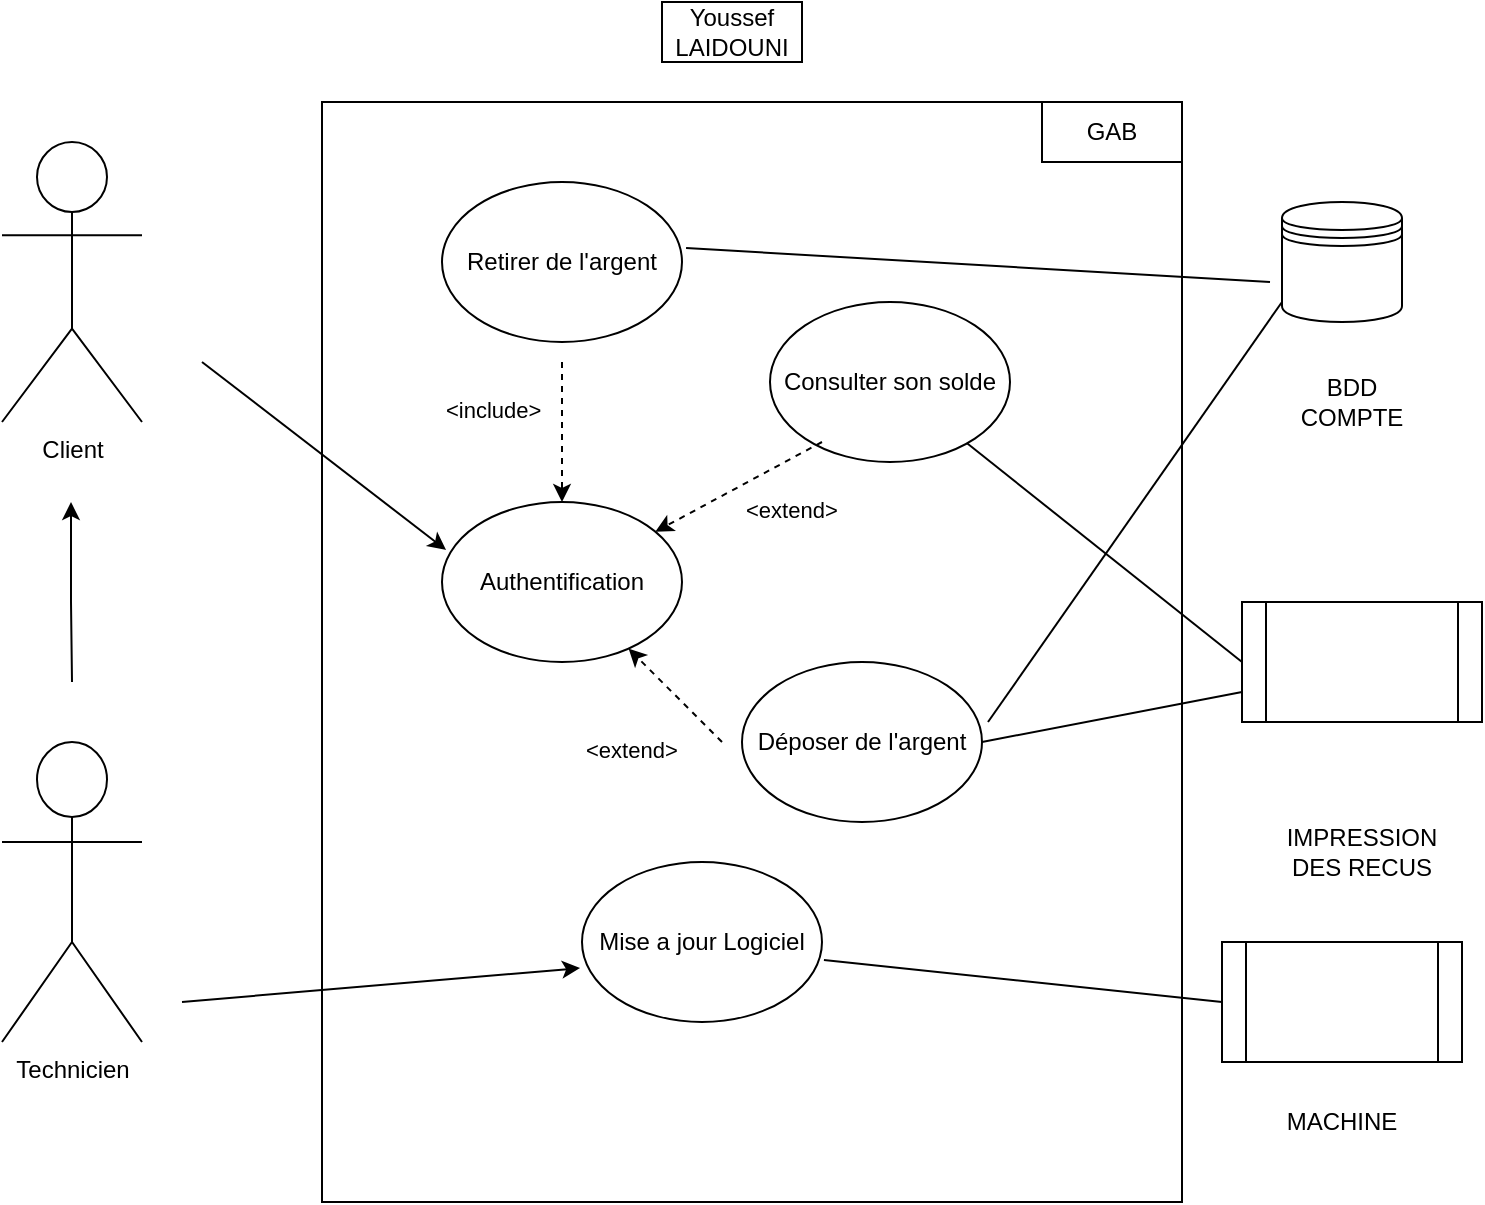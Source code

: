 <mxfile version="20.3.0" type="github">
  <diagram id="8Bpq0XL_chIRrS-9Ywte" name="Page-1">
    <mxGraphModel dx="1422" dy="794" grid="1" gridSize="10" guides="1" tooltips="1" connect="1" arrows="1" fold="1" page="1" pageScale="1" pageWidth="827" pageHeight="1169" math="0" shadow="0">
      <root>
        <mxCell id="0" />
        <mxCell id="1" parent="0" />
        <mxCell id="xmftSQcYOvlVYr_3nUFi-1" value="Client" style="shape=umlActor;verticalLabelPosition=bottom;verticalAlign=top;html=1;outlineConnect=0;" parent="1" vertex="1">
          <mxGeometry x="30" y="80" width="70" height="140" as="geometry" />
        </mxCell>
        <mxCell id="xmftSQcYOvlVYr_3nUFi-2" value="Technicien" style="shape=umlActor;verticalLabelPosition=bottom;verticalAlign=top;html=1;outlineConnect=0;" parent="1" vertex="1">
          <mxGeometry x="30" y="380" width="70" height="150" as="geometry" />
        </mxCell>
        <mxCell id="xmftSQcYOvlVYr_3nUFi-3" value="" style="endArrow=classic;html=1;rounded=0;" parent="1" edge="1">
          <mxGeometry width="50" height="50" relative="1" as="geometry">
            <mxPoint x="65" y="350" as="sourcePoint" />
            <mxPoint x="64.5" y="260" as="targetPoint" />
            <Array as="points">
              <mxPoint x="64.5" y="310" />
            </Array>
          </mxGeometry>
        </mxCell>
        <mxCell id="xmftSQcYOvlVYr_3nUFi-4" value="Mise a jour Logiciel" style="ellipse;whiteSpace=wrap;html=1;" parent="1" vertex="1">
          <mxGeometry x="320" y="440" width="120" height="80" as="geometry" />
        </mxCell>
        <mxCell id="xmftSQcYOvlVYr_3nUFi-5" value="Retirer de l&#39;argent" style="ellipse;whiteSpace=wrap;html=1;" parent="1" vertex="1">
          <mxGeometry x="250" y="100" width="120" height="80" as="geometry" />
        </mxCell>
        <mxCell id="xmftSQcYOvlVYr_3nUFi-6" value="Authentification" style="ellipse;whiteSpace=wrap;html=1;" parent="1" vertex="1">
          <mxGeometry x="250" y="260" width="120" height="80" as="geometry" />
        </mxCell>
        <mxCell id="xmftSQcYOvlVYr_3nUFi-7" value="Déposer de l&#39;argent" style="ellipse;whiteSpace=wrap;html=1;" parent="1" vertex="1">
          <mxGeometry x="400" y="340" width="120" height="80" as="geometry" />
        </mxCell>
        <mxCell id="xmftSQcYOvlVYr_3nUFi-8" value="Consulter son solde" style="ellipse;whiteSpace=wrap;html=1;" parent="1" vertex="1">
          <mxGeometry x="414" y="160" width="120" height="80" as="geometry" />
        </mxCell>
        <mxCell id="xmftSQcYOvlVYr_3nUFi-9" value="" style="shape=datastore;whiteSpace=wrap;html=1;" parent="1" vertex="1">
          <mxGeometry x="670" y="110" width="60" height="60" as="geometry" />
        </mxCell>
        <mxCell id="xmftSQcYOvlVYr_3nUFi-10" value="" style="shape=process;whiteSpace=wrap;html=1;backgroundOutline=1;" parent="1" vertex="1">
          <mxGeometry x="650" y="310" width="120" height="60" as="geometry" />
        </mxCell>
        <mxCell id="xmftSQcYOvlVYr_3nUFi-13" value="" style="rounded=0;whiteSpace=wrap;html=1;rotation=90;fillColor=none;" parent="1" vertex="1">
          <mxGeometry x="130" y="120" width="550" height="430" as="geometry" />
        </mxCell>
        <mxCell id="xmftSQcYOvlVYr_3nUFi-14" value="GAB" style="rounded=0;whiteSpace=wrap;html=1;fillColor=none;" parent="1" vertex="1">
          <mxGeometry x="550" y="60" width="70" height="30" as="geometry" />
        </mxCell>
        <mxCell id="xmftSQcYOvlVYr_3nUFi-15" value="" style="endArrow=classic;html=1;rounded=0;entryX=0.017;entryY=0.3;entryDx=0;entryDy=0;entryPerimeter=0;" parent="1" target="xmftSQcYOvlVYr_3nUFi-6" edge="1">
          <mxGeometry width="50" height="50" relative="1" as="geometry">
            <mxPoint x="130" y="190" as="sourcePoint" />
            <mxPoint x="180" y="140" as="targetPoint" />
          </mxGeometry>
        </mxCell>
        <mxCell id="xmftSQcYOvlVYr_3nUFi-16" value="" style="endArrow=classic;html=1;rounded=0;entryX=-0.008;entryY=0.663;entryDx=0;entryDy=0;entryPerimeter=0;" parent="1" target="xmftSQcYOvlVYr_3nUFi-4" edge="1">
          <mxGeometry width="50" height="50" relative="1" as="geometry">
            <mxPoint x="120" y="510" as="sourcePoint" />
            <mxPoint x="250" y="540" as="targetPoint" />
          </mxGeometry>
        </mxCell>
        <mxCell id="xmftSQcYOvlVYr_3nUFi-22" value="&lt;span style=&quot;color: rgb(0, 0, 0); font-family: Helvetica; font-size: 11px; font-style: normal; font-variant-ligatures: normal; font-variant-caps: normal; font-weight: 400; letter-spacing: normal; orphans: 2; text-align: center; text-indent: 0px; text-transform: none; widows: 2; word-spacing: 0px; -webkit-text-stroke-width: 0px; background-color: rgb(255, 255, 255); text-decoration-thickness: initial; text-decoration-style: initial; text-decoration-color: initial; float: none; display: inline !important;&quot;&gt;&amp;lt;include&amp;gt;&lt;/span&gt;" style="text;whiteSpace=wrap;html=1;" parent="1" vertex="1">
          <mxGeometry x="250" y="200" width="50" height="20" as="geometry" />
        </mxCell>
        <mxCell id="xmftSQcYOvlVYr_3nUFi-27" value="&lt;span style=&quot;font-size: 11px; text-align: center; background-color: rgb(255, 255, 255);&quot;&gt;&amp;lt;extend&amp;gt;&lt;/span&gt;" style="text;whiteSpace=wrap;html=1;" parent="1" vertex="1">
          <mxGeometry x="400" y="250" width="50" height="20" as="geometry" />
        </mxCell>
        <mxCell id="xmftSQcYOvlVYr_3nUFi-29" value="&lt;span style=&quot;color: rgb(0, 0, 0); font-family: Helvetica; font-size: 11px; font-style: normal; font-variant-ligatures: normal; font-variant-caps: normal; font-weight: 400; letter-spacing: normal; orphans: 2; text-align: center; text-indent: 0px; text-transform: none; widows: 2; word-spacing: 0px; -webkit-text-stroke-width: 0px; background-color: rgb(255, 255, 255); text-decoration-thickness: initial; text-decoration-style: initial; text-decoration-color: initial; float: none; display: inline !important;&quot;&gt;&amp;lt;extend&amp;gt;&lt;/span&gt;" style="text;whiteSpace=wrap;html=1;" parent="1" vertex="1">
          <mxGeometry x="320" y="370" width="50" height="20" as="geometry" />
        </mxCell>
        <mxCell id="xmftSQcYOvlVYr_3nUFi-33" value="BDD COMPTE" style="rounded=0;whiteSpace=wrap;html=1;fillColor=none;strokeColor=none;" parent="1" vertex="1">
          <mxGeometry x="670" y="195" width="70" height="30" as="geometry" />
        </mxCell>
        <mxCell id="xmftSQcYOvlVYr_3nUFi-34" value="IMPRESSION DES RECUS" style="rounded=0;whiteSpace=wrap;html=1;shadow=0;strokeColor=none;" parent="1" vertex="1">
          <mxGeometry x="675" y="420" width="70" height="30" as="geometry" />
        </mxCell>
        <mxCell id="xmftSQcYOvlVYr_3nUFi-35" value="" style="endArrow=classic;html=1;rounded=0;dashed=1;entryX=0.5;entryY=0;entryDx=0;entryDy=0;" parent="1" target="xmftSQcYOvlVYr_3nUFi-6" edge="1">
          <mxGeometry width="50" height="50" relative="1" as="geometry">
            <mxPoint x="310" y="190" as="sourcePoint" />
            <mxPoint x="310" y="250" as="targetPoint" />
            <Array as="points">
              <mxPoint x="310" y="230" />
            </Array>
          </mxGeometry>
        </mxCell>
        <mxCell id="xmftSQcYOvlVYr_3nUFi-37" value="" style="endArrow=classic;html=1;rounded=0;dashed=1;" parent="1" target="xmftSQcYOvlVYr_3nUFi-6" edge="1">
          <mxGeometry width="50" height="50" relative="1" as="geometry">
            <mxPoint x="390" y="380" as="sourcePoint" />
            <mxPoint x="340" y="350" as="targetPoint" />
          </mxGeometry>
        </mxCell>
        <mxCell id="xmftSQcYOvlVYr_3nUFi-38" value="" style="endArrow=classic;html=1;rounded=0;dashed=1;" parent="1" target="xmftSQcYOvlVYr_3nUFi-6" edge="1">
          <mxGeometry width="50" height="50" relative="1" as="geometry">
            <mxPoint x="440" y="230" as="sourcePoint" />
            <mxPoint x="360" y="250" as="targetPoint" />
          </mxGeometry>
        </mxCell>
        <mxCell id="RUoIlIed5cje3fuNpYNx-1" value="Youssef LAIDOUNI" style="rounded=0;whiteSpace=wrap;html=1;fillColor=none;" vertex="1" parent="1">
          <mxGeometry x="360" y="10" width="70" height="30" as="geometry" />
        </mxCell>
        <mxCell id="RUoIlIed5cje3fuNpYNx-4" value="" style="endArrow=none;html=1;rounded=0;exitX=1.017;exitY=0.413;exitDx=0;exitDy=0;exitPerimeter=0;" edge="1" parent="1" source="xmftSQcYOvlVYr_3nUFi-5">
          <mxGeometry width="50" height="50" relative="1" as="geometry">
            <mxPoint x="534" y="180" as="sourcePoint" />
            <mxPoint x="664" y="150" as="targetPoint" />
          </mxGeometry>
        </mxCell>
        <mxCell id="RUoIlIed5cje3fuNpYNx-5" value="" style="endArrow=none;html=1;rounded=0;entryX=0;entryY=0.5;entryDx=0;entryDy=0;" edge="1" parent="1" source="xmftSQcYOvlVYr_3nUFi-8" target="xmftSQcYOvlVYr_3nUFi-10">
          <mxGeometry width="50" height="50" relative="1" as="geometry">
            <mxPoint x="544" y="190" as="sourcePoint" />
            <mxPoint x="674" y="160" as="targetPoint" />
            <Array as="points" />
          </mxGeometry>
        </mxCell>
        <mxCell id="RUoIlIed5cje3fuNpYNx-6" value="" style="endArrow=none;html=1;rounded=0;entryX=0;entryY=0.833;entryDx=0;entryDy=0;entryPerimeter=0;" edge="1" parent="1" target="xmftSQcYOvlVYr_3nUFi-9">
          <mxGeometry width="50" height="50" relative="1" as="geometry">
            <mxPoint x="523" y="370" as="sourcePoint" />
            <mxPoint x="660" y="350" as="targetPoint" />
            <Array as="points" />
          </mxGeometry>
        </mxCell>
        <mxCell id="RUoIlIed5cje3fuNpYNx-7" value="" style="endArrow=none;html=1;rounded=0;entryX=0;entryY=0.75;entryDx=0;entryDy=0;exitX=1;exitY=0.5;exitDx=0;exitDy=0;" edge="1" parent="1" source="xmftSQcYOvlVYr_3nUFi-7" target="xmftSQcYOvlVYr_3nUFi-10">
          <mxGeometry width="50" height="50" relative="1" as="geometry">
            <mxPoint x="532.54" y="250.657" as="sourcePoint" />
            <mxPoint x="670" y="360" as="targetPoint" />
            <Array as="points" />
          </mxGeometry>
        </mxCell>
        <mxCell id="RUoIlIed5cje3fuNpYNx-8" value="" style="shape=process;whiteSpace=wrap;html=1;backgroundOutline=1;" vertex="1" parent="1">
          <mxGeometry x="640" y="480" width="120" height="60" as="geometry" />
        </mxCell>
        <mxCell id="RUoIlIed5cje3fuNpYNx-9" value="MACHINE" style="rounded=0;whiteSpace=wrap;html=1;shadow=0;strokeColor=none;" vertex="1" parent="1">
          <mxGeometry x="665" y="555" width="70" height="30" as="geometry" />
        </mxCell>
        <mxCell id="RUoIlIed5cje3fuNpYNx-10" value="" style="endArrow=none;html=1;rounded=0;entryX=0;entryY=0.5;entryDx=0;entryDy=0;exitX=1.008;exitY=0.613;exitDx=0;exitDy=0;exitPerimeter=0;" edge="1" parent="1" source="xmftSQcYOvlVYr_3nUFi-4" target="RUoIlIed5cje3fuNpYNx-8">
          <mxGeometry width="50" height="50" relative="1" as="geometry">
            <mxPoint x="390" y="320" as="sourcePoint" />
            <mxPoint x="440" y="270" as="targetPoint" />
          </mxGeometry>
        </mxCell>
      </root>
    </mxGraphModel>
  </diagram>
</mxfile>
